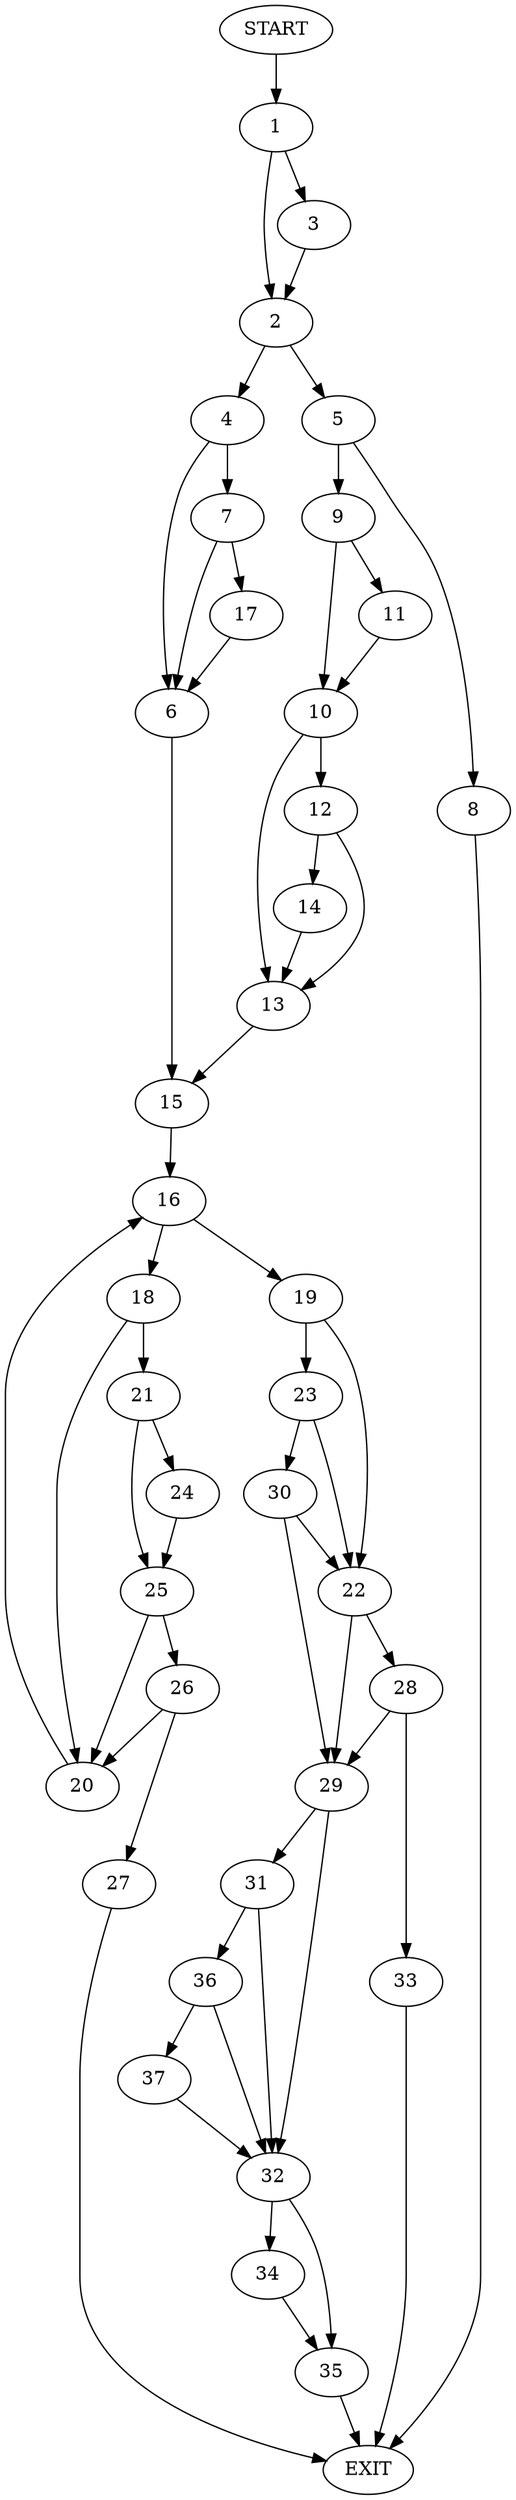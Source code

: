 digraph {
0 [label="START"]
38 [label="EXIT"]
0 -> 1
1 -> 2
1 -> 3
3 -> 2
2 -> 4
2 -> 5
4 -> 6
4 -> 7
5 -> 8
5 -> 9
9 -> 10
9 -> 11
8 -> 38
11 -> 10
10 -> 12
10 -> 13
12 -> 14
12 -> 13
13 -> 15
14 -> 13
15 -> 16
7 -> 6
7 -> 17
6 -> 15
17 -> 6
16 -> 18
16 -> 19
18 -> 20
18 -> 21
19 -> 22
19 -> 23
20 -> 16
21 -> 24
21 -> 25
25 -> 20
25 -> 26
24 -> 25
26 -> 27
26 -> 20
27 -> 38
22 -> 28
22 -> 29
23 -> 22
23 -> 30
30 -> 22
30 -> 29
29 -> 31
29 -> 32
28 -> 33
28 -> 29
33 -> 38
32 -> 34
32 -> 35
31 -> 32
31 -> 36
36 -> 37
36 -> 32
37 -> 32
34 -> 35
35 -> 38
}
